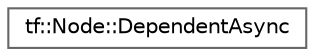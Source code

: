 digraph "类继承关系图"
{
 // LATEX_PDF_SIZE
  bgcolor="transparent";
  edge [fontname=Helvetica,fontsize=10,labelfontname=Helvetica,labelfontsize=10];
  node [fontname=Helvetica,fontsize=10,shape=box,height=0.2,width=0.4];
  rankdir="LR";
  Node0 [id="Node000000",label="tf::Node::DependentAsync",height=0.2,width=0.4,color="grey40", fillcolor="white", style="filled",URL="$structtf_1_1_node_1_1_dependent_async.html",tooltip=" "];
}
